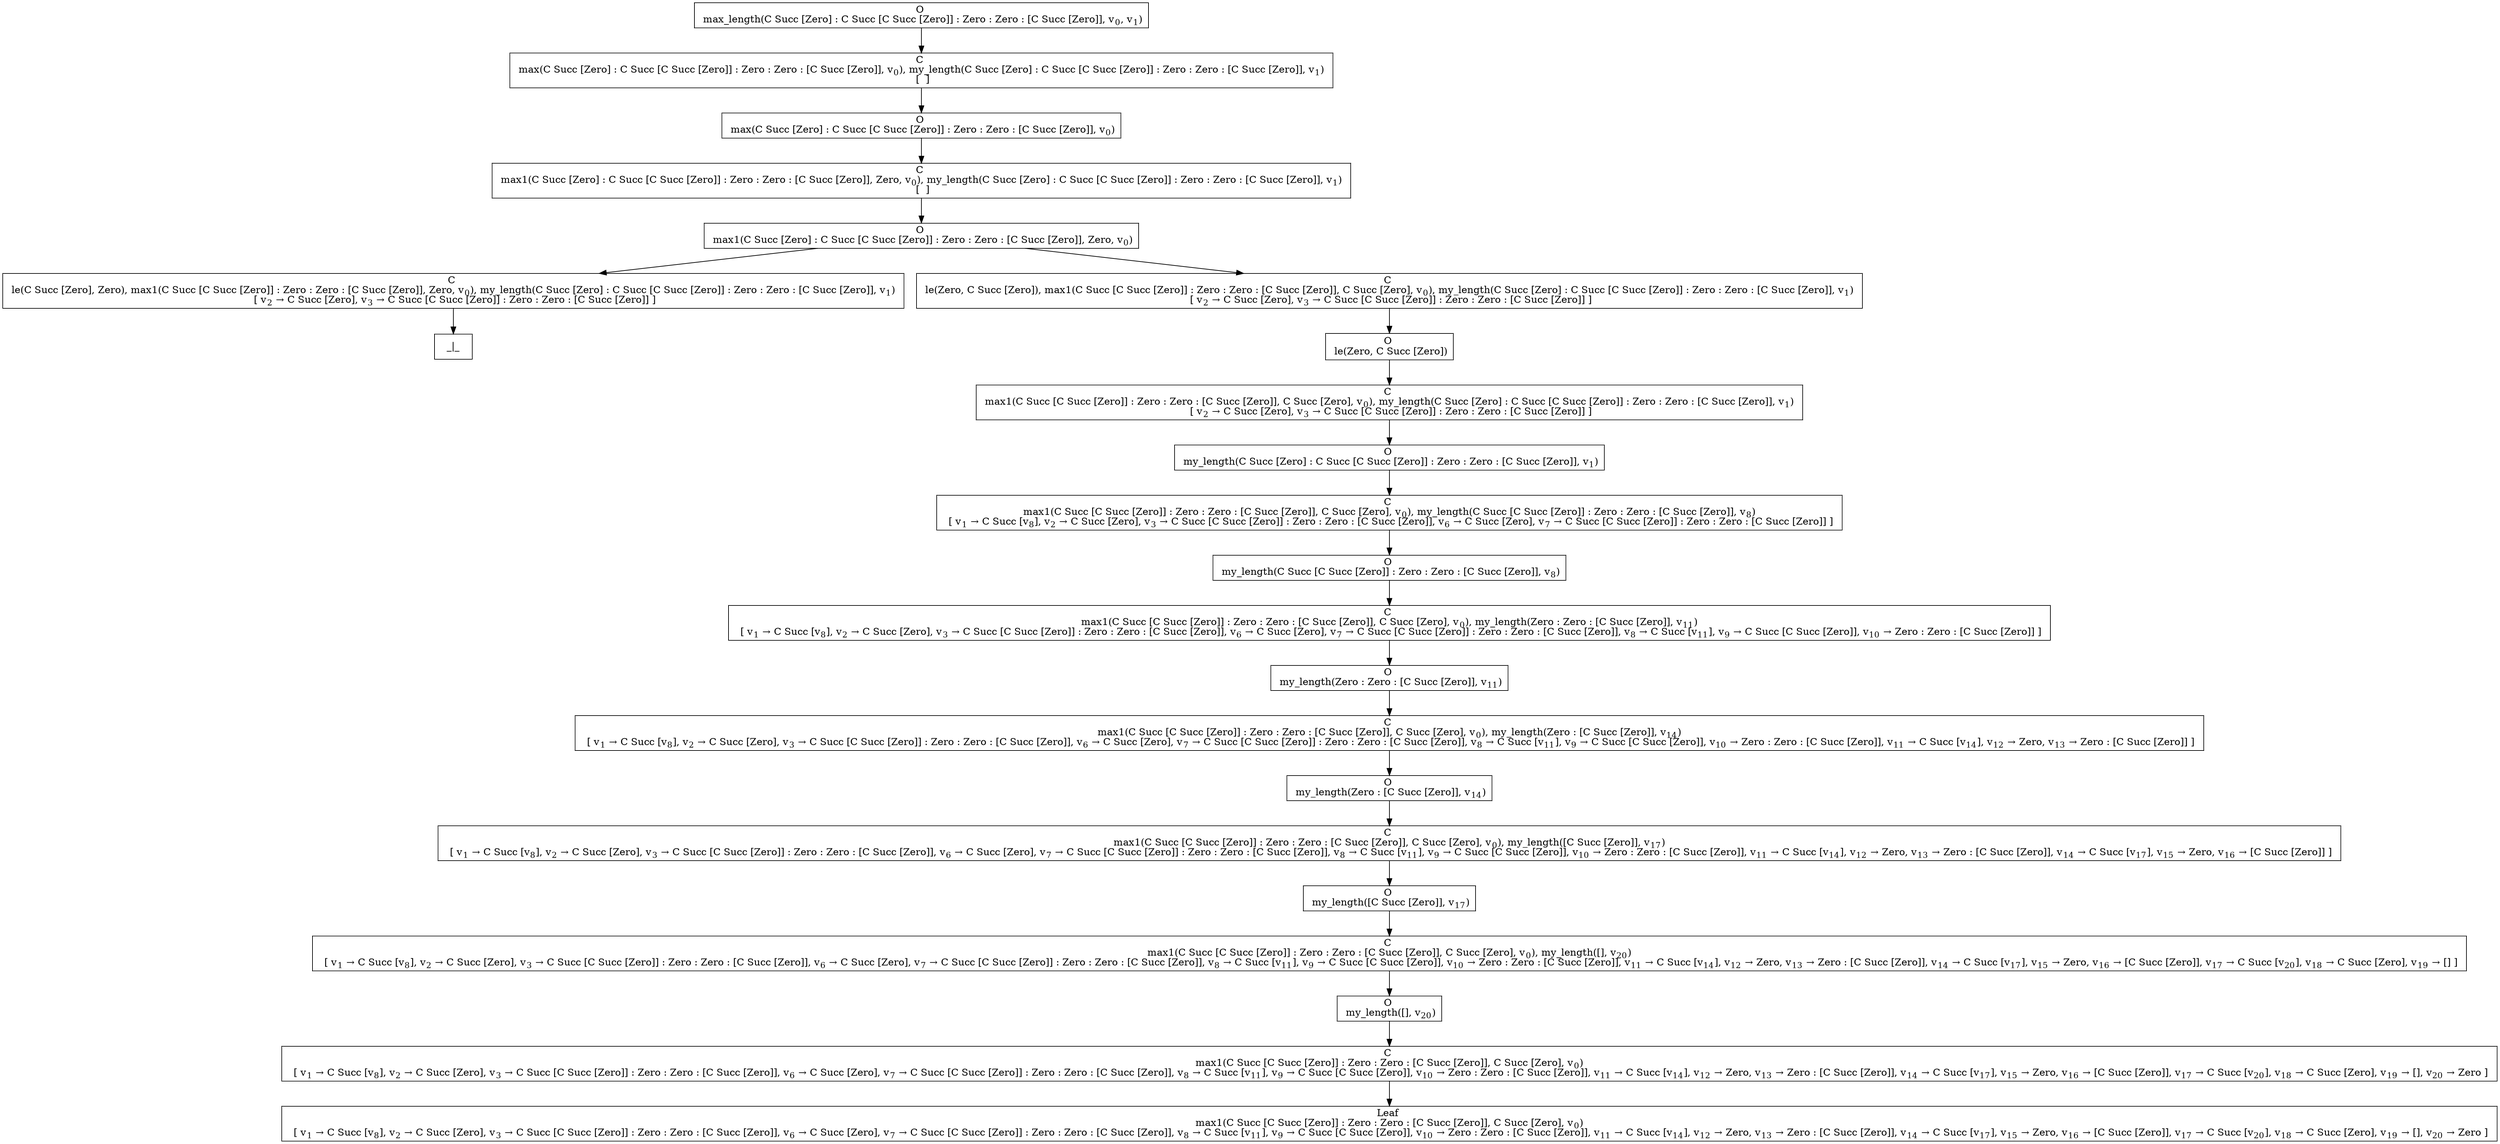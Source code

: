 digraph {
    graph [rankdir=TB
          ,bgcolor=transparent];
    node [shape=box
         ,fillcolor=white
         ,style=filled];
    0 [label=<O <BR/> max_length(C Succ [Zero] : C Succ [C Succ [Zero]] : Zero : Zero : [C Succ [Zero]], v<SUB>0</SUB>, v<SUB>1</SUB>)>];
    1 [label=<C <BR/> max(C Succ [Zero] : C Succ [C Succ [Zero]] : Zero : Zero : [C Succ [Zero]], v<SUB>0</SUB>), my_length(C Succ [Zero] : C Succ [C Succ [Zero]] : Zero : Zero : [C Succ [Zero]], v<SUB>1</SUB>) <BR/>  [  ] >];
    2 [label=<O <BR/> max(C Succ [Zero] : C Succ [C Succ [Zero]] : Zero : Zero : [C Succ [Zero]], v<SUB>0</SUB>)>];
    3 [label=<C <BR/> max1(C Succ [Zero] : C Succ [C Succ [Zero]] : Zero : Zero : [C Succ [Zero]], Zero, v<SUB>0</SUB>), my_length(C Succ [Zero] : C Succ [C Succ [Zero]] : Zero : Zero : [C Succ [Zero]], v<SUB>1</SUB>) <BR/>  [  ] >];
    4 [label=<O <BR/> max1(C Succ [Zero] : C Succ [C Succ [Zero]] : Zero : Zero : [C Succ [Zero]], Zero, v<SUB>0</SUB>)>];
    5 [label=<C <BR/> le(C Succ [Zero], Zero), max1(C Succ [C Succ [Zero]] : Zero : Zero : [C Succ [Zero]], Zero, v<SUB>0</SUB>), my_length(C Succ [Zero] : C Succ [C Succ [Zero]] : Zero : Zero : [C Succ [Zero]], v<SUB>1</SUB>) <BR/>  [ v<SUB>2</SUB> &rarr; C Succ [Zero], v<SUB>3</SUB> &rarr; C Succ [C Succ [Zero]] : Zero : Zero : [C Succ [Zero]] ] >];
    6 [label=<C <BR/> le(Zero, C Succ [Zero]), max1(C Succ [C Succ [Zero]] : Zero : Zero : [C Succ [Zero]], C Succ [Zero], v<SUB>0</SUB>), my_length(C Succ [Zero] : C Succ [C Succ [Zero]] : Zero : Zero : [C Succ [Zero]], v<SUB>1</SUB>) <BR/>  [ v<SUB>2</SUB> &rarr; C Succ [Zero], v<SUB>3</SUB> &rarr; C Succ [C Succ [Zero]] : Zero : Zero : [C Succ [Zero]] ] >];
    7 [label=<_|_>];
    8 [label=<O <BR/> le(Zero, C Succ [Zero])>];
    9 [label=<C <BR/> max1(C Succ [C Succ [Zero]] : Zero : Zero : [C Succ [Zero]], C Succ [Zero], v<SUB>0</SUB>), my_length(C Succ [Zero] : C Succ [C Succ [Zero]] : Zero : Zero : [C Succ [Zero]], v<SUB>1</SUB>) <BR/>  [ v<SUB>2</SUB> &rarr; C Succ [Zero], v<SUB>3</SUB> &rarr; C Succ [C Succ [Zero]] : Zero : Zero : [C Succ [Zero]] ] >];
    10 [label=<O <BR/> my_length(C Succ [Zero] : C Succ [C Succ [Zero]] : Zero : Zero : [C Succ [Zero]], v<SUB>1</SUB>)>];
    11 [label=<C <BR/> max1(C Succ [C Succ [Zero]] : Zero : Zero : [C Succ [Zero]], C Succ [Zero], v<SUB>0</SUB>), my_length(C Succ [C Succ [Zero]] : Zero : Zero : [C Succ [Zero]], v<SUB>8</SUB>) <BR/>  [ v<SUB>1</SUB> &rarr; C Succ [v<SUB>8</SUB>], v<SUB>2</SUB> &rarr; C Succ [Zero], v<SUB>3</SUB> &rarr; C Succ [C Succ [Zero]] : Zero : Zero : [C Succ [Zero]], v<SUB>6</SUB> &rarr; C Succ [Zero], v<SUB>7</SUB> &rarr; C Succ [C Succ [Zero]] : Zero : Zero : [C Succ [Zero]] ] >];
    12 [label=<O <BR/> my_length(C Succ [C Succ [Zero]] : Zero : Zero : [C Succ [Zero]], v<SUB>8</SUB>)>];
    13 [label=<C <BR/> max1(C Succ [C Succ [Zero]] : Zero : Zero : [C Succ [Zero]], C Succ [Zero], v<SUB>0</SUB>), my_length(Zero : Zero : [C Succ [Zero]], v<SUB>11</SUB>) <BR/>  [ v<SUB>1</SUB> &rarr; C Succ [v<SUB>8</SUB>], v<SUB>2</SUB> &rarr; C Succ [Zero], v<SUB>3</SUB> &rarr; C Succ [C Succ [Zero]] : Zero : Zero : [C Succ [Zero]], v<SUB>6</SUB> &rarr; C Succ [Zero], v<SUB>7</SUB> &rarr; C Succ [C Succ [Zero]] : Zero : Zero : [C Succ [Zero]], v<SUB>8</SUB> &rarr; C Succ [v<SUB>11</SUB>], v<SUB>9</SUB> &rarr; C Succ [C Succ [Zero]], v<SUB>10</SUB> &rarr; Zero : Zero : [C Succ [Zero]] ] >];
    14 [label=<O <BR/> my_length(Zero : Zero : [C Succ [Zero]], v<SUB>11</SUB>)>];
    15 [label=<C <BR/> max1(C Succ [C Succ [Zero]] : Zero : Zero : [C Succ [Zero]], C Succ [Zero], v<SUB>0</SUB>), my_length(Zero : [C Succ [Zero]], v<SUB>14</SUB>) <BR/>  [ v<SUB>1</SUB> &rarr; C Succ [v<SUB>8</SUB>], v<SUB>2</SUB> &rarr; C Succ [Zero], v<SUB>3</SUB> &rarr; C Succ [C Succ [Zero]] : Zero : Zero : [C Succ [Zero]], v<SUB>6</SUB> &rarr; C Succ [Zero], v<SUB>7</SUB> &rarr; C Succ [C Succ [Zero]] : Zero : Zero : [C Succ [Zero]], v<SUB>8</SUB> &rarr; C Succ [v<SUB>11</SUB>], v<SUB>9</SUB> &rarr; C Succ [C Succ [Zero]], v<SUB>10</SUB> &rarr; Zero : Zero : [C Succ [Zero]], v<SUB>11</SUB> &rarr; C Succ [v<SUB>14</SUB>], v<SUB>12</SUB> &rarr; Zero, v<SUB>13</SUB> &rarr; Zero : [C Succ [Zero]] ] >];
    16 [label=<O <BR/> my_length(Zero : [C Succ [Zero]], v<SUB>14</SUB>)>];
    17 [label=<C <BR/> max1(C Succ [C Succ [Zero]] : Zero : Zero : [C Succ [Zero]], C Succ [Zero], v<SUB>0</SUB>), my_length([C Succ [Zero]], v<SUB>17</SUB>) <BR/>  [ v<SUB>1</SUB> &rarr; C Succ [v<SUB>8</SUB>], v<SUB>2</SUB> &rarr; C Succ [Zero], v<SUB>3</SUB> &rarr; C Succ [C Succ [Zero]] : Zero : Zero : [C Succ [Zero]], v<SUB>6</SUB> &rarr; C Succ [Zero], v<SUB>7</SUB> &rarr; C Succ [C Succ [Zero]] : Zero : Zero : [C Succ [Zero]], v<SUB>8</SUB> &rarr; C Succ [v<SUB>11</SUB>], v<SUB>9</SUB> &rarr; C Succ [C Succ [Zero]], v<SUB>10</SUB> &rarr; Zero : Zero : [C Succ [Zero]], v<SUB>11</SUB> &rarr; C Succ [v<SUB>14</SUB>], v<SUB>12</SUB> &rarr; Zero, v<SUB>13</SUB> &rarr; Zero : [C Succ [Zero]], v<SUB>14</SUB> &rarr; C Succ [v<SUB>17</SUB>], v<SUB>15</SUB> &rarr; Zero, v<SUB>16</SUB> &rarr; [C Succ [Zero]] ] >];
    18 [label=<O <BR/> my_length([C Succ [Zero]], v<SUB>17</SUB>)>];
    19 [label=<C <BR/> max1(C Succ [C Succ [Zero]] : Zero : Zero : [C Succ [Zero]], C Succ [Zero], v<SUB>0</SUB>), my_length([], v<SUB>20</SUB>) <BR/>  [ v<SUB>1</SUB> &rarr; C Succ [v<SUB>8</SUB>], v<SUB>2</SUB> &rarr; C Succ [Zero], v<SUB>3</SUB> &rarr; C Succ [C Succ [Zero]] : Zero : Zero : [C Succ [Zero]], v<SUB>6</SUB> &rarr; C Succ [Zero], v<SUB>7</SUB> &rarr; C Succ [C Succ [Zero]] : Zero : Zero : [C Succ [Zero]], v<SUB>8</SUB> &rarr; C Succ [v<SUB>11</SUB>], v<SUB>9</SUB> &rarr; C Succ [C Succ [Zero]], v<SUB>10</SUB> &rarr; Zero : Zero : [C Succ [Zero]], v<SUB>11</SUB> &rarr; C Succ [v<SUB>14</SUB>], v<SUB>12</SUB> &rarr; Zero, v<SUB>13</SUB> &rarr; Zero : [C Succ [Zero]], v<SUB>14</SUB> &rarr; C Succ [v<SUB>17</SUB>], v<SUB>15</SUB> &rarr; Zero, v<SUB>16</SUB> &rarr; [C Succ [Zero]], v<SUB>17</SUB> &rarr; C Succ [v<SUB>20</SUB>], v<SUB>18</SUB> &rarr; C Succ [Zero], v<SUB>19</SUB> &rarr; [] ] >];
    20 [label=<O <BR/> my_length([], v<SUB>20</SUB>)>];
    21 [label=<C <BR/> max1(C Succ [C Succ [Zero]] : Zero : Zero : [C Succ [Zero]], C Succ [Zero], v<SUB>0</SUB>) <BR/>  [ v<SUB>1</SUB> &rarr; C Succ [v<SUB>8</SUB>], v<SUB>2</SUB> &rarr; C Succ [Zero], v<SUB>3</SUB> &rarr; C Succ [C Succ [Zero]] : Zero : Zero : [C Succ [Zero]], v<SUB>6</SUB> &rarr; C Succ [Zero], v<SUB>7</SUB> &rarr; C Succ [C Succ [Zero]] : Zero : Zero : [C Succ [Zero]], v<SUB>8</SUB> &rarr; C Succ [v<SUB>11</SUB>], v<SUB>9</SUB> &rarr; C Succ [C Succ [Zero]], v<SUB>10</SUB> &rarr; Zero : Zero : [C Succ [Zero]], v<SUB>11</SUB> &rarr; C Succ [v<SUB>14</SUB>], v<SUB>12</SUB> &rarr; Zero, v<SUB>13</SUB> &rarr; Zero : [C Succ [Zero]], v<SUB>14</SUB> &rarr; C Succ [v<SUB>17</SUB>], v<SUB>15</SUB> &rarr; Zero, v<SUB>16</SUB> &rarr; [C Succ [Zero]], v<SUB>17</SUB> &rarr; C Succ [v<SUB>20</SUB>], v<SUB>18</SUB> &rarr; C Succ [Zero], v<SUB>19</SUB> &rarr; [], v<SUB>20</SUB> &rarr; Zero ] >];
    22 [label=<Leaf <BR/> max1(C Succ [C Succ [Zero]] : Zero : Zero : [C Succ [Zero]], C Succ [Zero], v<SUB>0</SUB>) <BR/>  [ v<SUB>1</SUB> &rarr; C Succ [v<SUB>8</SUB>], v<SUB>2</SUB> &rarr; C Succ [Zero], v<SUB>3</SUB> &rarr; C Succ [C Succ [Zero]] : Zero : Zero : [C Succ [Zero]], v<SUB>6</SUB> &rarr; C Succ [Zero], v<SUB>7</SUB> &rarr; C Succ [C Succ [Zero]] : Zero : Zero : [C Succ [Zero]], v<SUB>8</SUB> &rarr; C Succ [v<SUB>11</SUB>], v<SUB>9</SUB> &rarr; C Succ [C Succ [Zero]], v<SUB>10</SUB> &rarr; Zero : Zero : [C Succ [Zero]], v<SUB>11</SUB> &rarr; C Succ [v<SUB>14</SUB>], v<SUB>12</SUB> &rarr; Zero, v<SUB>13</SUB> &rarr; Zero : [C Succ [Zero]], v<SUB>14</SUB> &rarr; C Succ [v<SUB>17</SUB>], v<SUB>15</SUB> &rarr; Zero, v<SUB>16</SUB> &rarr; [C Succ [Zero]], v<SUB>17</SUB> &rarr; C Succ [v<SUB>20</SUB>], v<SUB>18</SUB> &rarr; C Succ [Zero], v<SUB>19</SUB> &rarr; [], v<SUB>20</SUB> &rarr; Zero ] >];
    0 -> 1 [label=""];
    1 -> 2 [label=""];
    2 -> 3 [label=""];
    3 -> 4 [label=""];
    4 -> 5 [label=""];
    4 -> 6 [label=""];
    5 -> 7 [label=""];
    6 -> 8 [label=""];
    8 -> 9 [label=""];
    9 -> 10 [label=""];
    10 -> 11 [label=""];
    11 -> 12 [label=""];
    12 -> 13 [label=""];
    13 -> 14 [label=""];
    14 -> 15 [label=""];
    15 -> 16 [label=""];
    16 -> 17 [label=""];
    17 -> 18 [label=""];
    18 -> 19 [label=""];
    19 -> 20 [label=""];
    20 -> 21 [label=""];
    21 -> 22 [label=""];
}